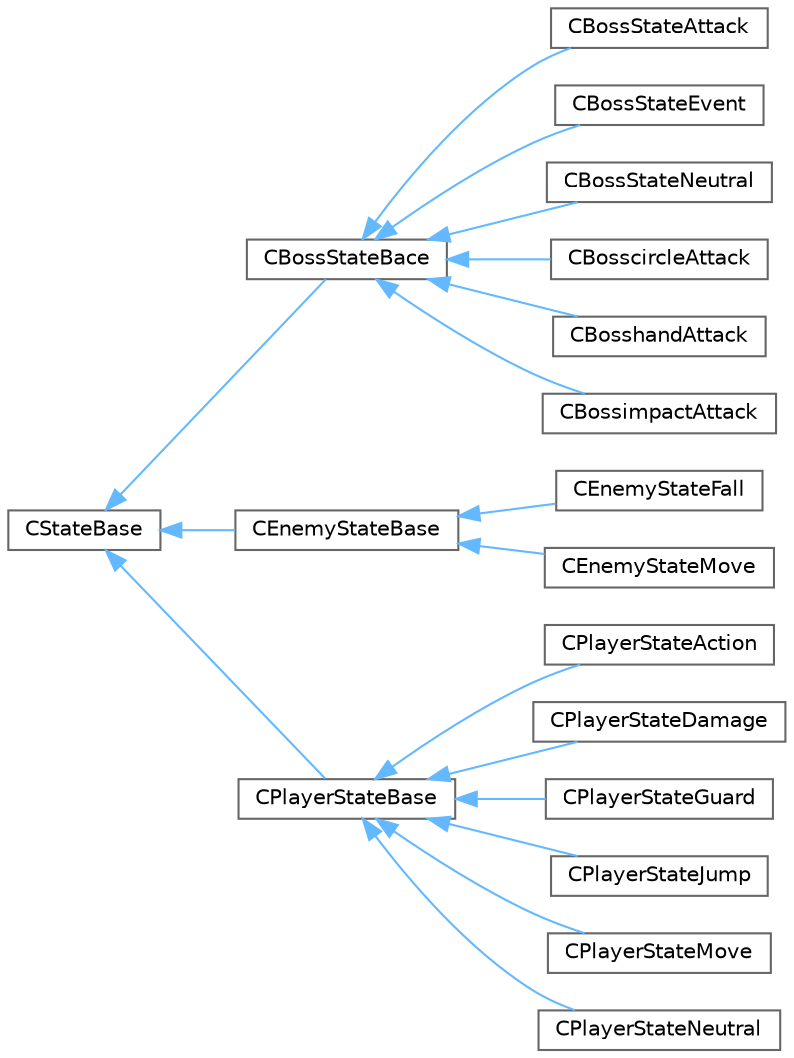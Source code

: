 digraph "Graphical Class Hierarchy"
{
 // LATEX_PDF_SIZE
  bgcolor="transparent";
  edge [fontname=Helvetica,fontsize=10,labelfontname=Helvetica,labelfontsize=10];
  node [fontname=Helvetica,fontsize=10,shape=box,height=0.2,width=0.4];
  rankdir="LR";
  Node0 [id="Node000000",label="CStateBase",height=0.2,width=0.4,color="grey40", fillcolor="white", style="filled",URL="$class_c_state_base.html",tooltip=" "];
  Node0 -> Node1 [id="edge156_Node000000_Node000001",dir="back",color="steelblue1",style="solid",tooltip=" "];
  Node1 [id="Node000001",label="CBossStateBace",height=0.2,width=0.4,color="grey40", fillcolor="white", style="filled",URL="$class_c_boss_state_bace.html",tooltip=" "];
  Node1 -> Node2 [id="edge157_Node000001_Node000002",dir="back",color="steelblue1",style="solid",tooltip=" "];
  Node2 [id="Node000002",label="CBossStateAttack",height=0.2,width=0.4,color="grey40", fillcolor="white", style="filled",URL="$class_c_boss_state_attack.html",tooltip=" "];
  Node1 -> Node3 [id="edge158_Node000001_Node000003",dir="back",color="steelblue1",style="solid",tooltip=" "];
  Node3 [id="Node000003",label="CBossStateEvent",height=0.2,width=0.4,color="grey40", fillcolor="white", style="filled",URL="$class_c_boss_state_event.html",tooltip=" "];
  Node1 -> Node4 [id="edge159_Node000001_Node000004",dir="back",color="steelblue1",style="solid",tooltip=" "];
  Node4 [id="Node000004",label="CBossStateNeutral",height=0.2,width=0.4,color="grey40", fillcolor="white", style="filled",URL="$class_c_boss_state_neutral.html",tooltip=" "];
  Node1 -> Node5 [id="edge160_Node000001_Node000005",dir="back",color="steelblue1",style="solid",tooltip=" "];
  Node5 [id="Node000005",label="CBosscircleAttack",height=0.2,width=0.4,color="grey40", fillcolor="white", style="filled",URL="$class_c_bosscircle_attack.html",tooltip=" "];
  Node1 -> Node6 [id="edge161_Node000001_Node000006",dir="back",color="steelblue1",style="solid",tooltip=" "];
  Node6 [id="Node000006",label="CBosshandAttack",height=0.2,width=0.4,color="grey40", fillcolor="white", style="filled",URL="$class_c_bosshand_attack.html",tooltip=" "];
  Node1 -> Node7 [id="edge162_Node000001_Node000007",dir="back",color="steelblue1",style="solid",tooltip=" "];
  Node7 [id="Node000007",label="CBossimpactAttack",height=0.2,width=0.4,color="grey40", fillcolor="white", style="filled",URL="$class_c_bossimpact_attack.html",tooltip=" "];
  Node0 -> Node8 [id="edge163_Node000000_Node000008",dir="back",color="steelblue1",style="solid",tooltip=" "];
  Node8 [id="Node000008",label="CEnemyStateBase",height=0.2,width=0.4,color="grey40", fillcolor="white", style="filled",URL="$class_c_enemy_state_base.html",tooltip=" "];
  Node8 -> Node9 [id="edge164_Node000008_Node000009",dir="back",color="steelblue1",style="solid",tooltip=" "];
  Node9 [id="Node000009",label="CEnemyStateFall",height=0.2,width=0.4,color="grey40", fillcolor="white", style="filled",URL="$class_c_enemy_state_fall.html",tooltip=" "];
  Node8 -> Node10 [id="edge165_Node000008_Node000010",dir="back",color="steelblue1",style="solid",tooltip=" "];
  Node10 [id="Node000010",label="CEnemyStateMove",height=0.2,width=0.4,color="grey40", fillcolor="white", style="filled",URL="$class_c_enemy_state_move.html",tooltip=" "];
  Node0 -> Node11 [id="edge166_Node000000_Node000011",dir="back",color="steelblue1",style="solid",tooltip=" "];
  Node11 [id="Node000011",label="CPlayerStateBase",height=0.2,width=0.4,color="grey40", fillcolor="white", style="filled",URL="$class_c_player_state_base.html",tooltip=" "];
  Node11 -> Node12 [id="edge167_Node000011_Node000012",dir="back",color="steelblue1",style="solid",tooltip=" "];
  Node12 [id="Node000012",label="CPlayerStateAction",height=0.2,width=0.4,color="grey40", fillcolor="white", style="filled",URL="$class_c_player_state_action.html",tooltip=" "];
  Node11 -> Node13 [id="edge168_Node000011_Node000013",dir="back",color="steelblue1",style="solid",tooltip=" "];
  Node13 [id="Node000013",label="CPlayerStateDamage",height=0.2,width=0.4,color="grey40", fillcolor="white", style="filled",URL="$class_c_player_state_damage.html",tooltip=" "];
  Node11 -> Node14 [id="edge169_Node000011_Node000014",dir="back",color="steelblue1",style="solid",tooltip=" "];
  Node14 [id="Node000014",label="CPlayerStateGuard",height=0.2,width=0.4,color="grey40", fillcolor="white", style="filled",URL="$class_c_player_state_guard.html",tooltip=" "];
  Node11 -> Node15 [id="edge170_Node000011_Node000015",dir="back",color="steelblue1",style="solid",tooltip=" "];
  Node15 [id="Node000015",label="CPlayerStateJump",height=0.2,width=0.4,color="grey40", fillcolor="white", style="filled",URL="$class_c_player_state_jump.html",tooltip=" "];
  Node11 -> Node16 [id="edge171_Node000011_Node000016",dir="back",color="steelblue1",style="solid",tooltip=" "];
  Node16 [id="Node000016",label="CPlayerStateMove",height=0.2,width=0.4,color="grey40", fillcolor="white", style="filled",URL="$class_c_player_state_move.html",tooltip=" "];
  Node11 -> Node17 [id="edge172_Node000011_Node000017",dir="back",color="steelblue1",style="solid",tooltip=" "];
  Node17 [id="Node000017",label="CPlayerStateNeutral",height=0.2,width=0.4,color="grey40", fillcolor="white", style="filled",URL="$class_c_player_state_neutral.html",tooltip=" "];
}

